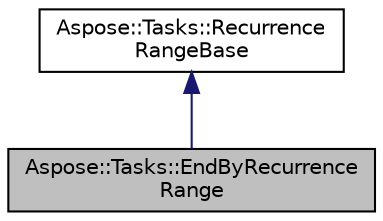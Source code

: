 digraph "Aspose::Tasks::EndByRecurrenceRange"
{
 // LATEX_PDF_SIZE
  edge [fontname="Helvetica",fontsize="10",labelfontname="Helvetica",labelfontsize="10"];
  node [fontname="Helvetica",fontsize="10",shape=record];
  Node1 [label="Aspose::Tasks::EndByRecurrence\lRange",height=0.2,width=0.4,color="black", fillcolor="grey75", style="filled", fontcolor="black",tooltip="Represents the recurrence range of recurring task which is limited by finish day."];
  Node2 -> Node1 [dir="back",color="midnightblue",fontsize="10",style="solid",fontname="Helvetica"];
  Node2 [label="Aspose::Tasks::Recurrence\lRangeBase",height=0.2,width=0.4,color="black", fillcolor="white", style="filled",URL="$class_aspose_1_1_tasks_1_1_recurrence_range_base.html",tooltip="Represents the recurrence range of recurring task."];
}

